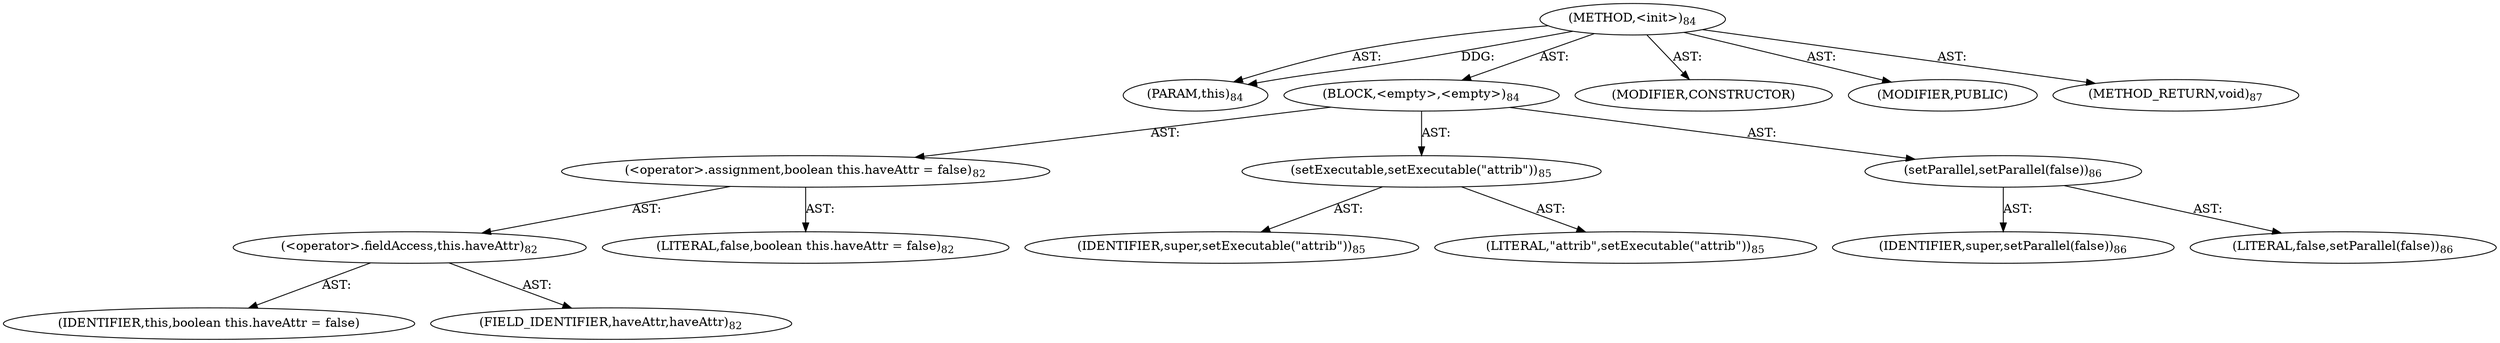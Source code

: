 digraph "&lt;init&gt;" {  
"111669149696" [label = <(METHOD,&lt;init&gt;)<SUB>84</SUB>> ]
"115964117005" [label = <(PARAM,this)<SUB>84</SUB>> ]
"25769803776" [label = <(BLOCK,&lt;empty&gt;,&lt;empty&gt;)<SUB>84</SUB>> ]
"30064771072" [label = <(&lt;operator&gt;.assignment,boolean this.haveAttr = false)<SUB>82</SUB>> ]
"30064771073" [label = <(&lt;operator&gt;.fieldAccess,this.haveAttr)<SUB>82</SUB>> ]
"68719476756" [label = <(IDENTIFIER,this,boolean this.haveAttr = false)> ]
"55834574848" [label = <(FIELD_IDENTIFIER,haveAttr,haveAttr)<SUB>82</SUB>> ]
"90194313216" [label = <(LITERAL,false,boolean this.haveAttr = false)<SUB>82</SUB>> ]
"30064771074" [label = <(setExecutable,setExecutable(&quot;attrib&quot;))<SUB>85</SUB>> ]
"68719476757" [label = <(IDENTIFIER,super,setExecutable(&quot;attrib&quot;))<SUB>85</SUB>> ]
"90194313217" [label = <(LITERAL,&quot;attrib&quot;,setExecutable(&quot;attrib&quot;))<SUB>85</SUB>> ]
"30064771075" [label = <(setParallel,setParallel(false))<SUB>86</SUB>> ]
"68719476758" [label = <(IDENTIFIER,super,setParallel(false))<SUB>86</SUB>> ]
"90194313218" [label = <(LITERAL,false,setParallel(false))<SUB>86</SUB>> ]
"133143986189" [label = <(MODIFIER,CONSTRUCTOR)> ]
"133143986190" [label = <(MODIFIER,PUBLIC)> ]
"128849018880" [label = <(METHOD_RETURN,void)<SUB>87</SUB>> ]
  "111669149696" -> "115964117005"  [ label = "AST: "] 
  "111669149696" -> "25769803776"  [ label = "AST: "] 
  "111669149696" -> "133143986189"  [ label = "AST: "] 
  "111669149696" -> "133143986190"  [ label = "AST: "] 
  "111669149696" -> "128849018880"  [ label = "AST: "] 
  "25769803776" -> "30064771072"  [ label = "AST: "] 
  "25769803776" -> "30064771074"  [ label = "AST: "] 
  "25769803776" -> "30064771075"  [ label = "AST: "] 
  "30064771072" -> "30064771073"  [ label = "AST: "] 
  "30064771072" -> "90194313216"  [ label = "AST: "] 
  "30064771073" -> "68719476756"  [ label = "AST: "] 
  "30064771073" -> "55834574848"  [ label = "AST: "] 
  "30064771074" -> "68719476757"  [ label = "AST: "] 
  "30064771074" -> "90194313217"  [ label = "AST: "] 
  "30064771075" -> "68719476758"  [ label = "AST: "] 
  "30064771075" -> "90194313218"  [ label = "AST: "] 
  "111669149696" -> "115964117005"  [ label = "DDG: "] 
}

